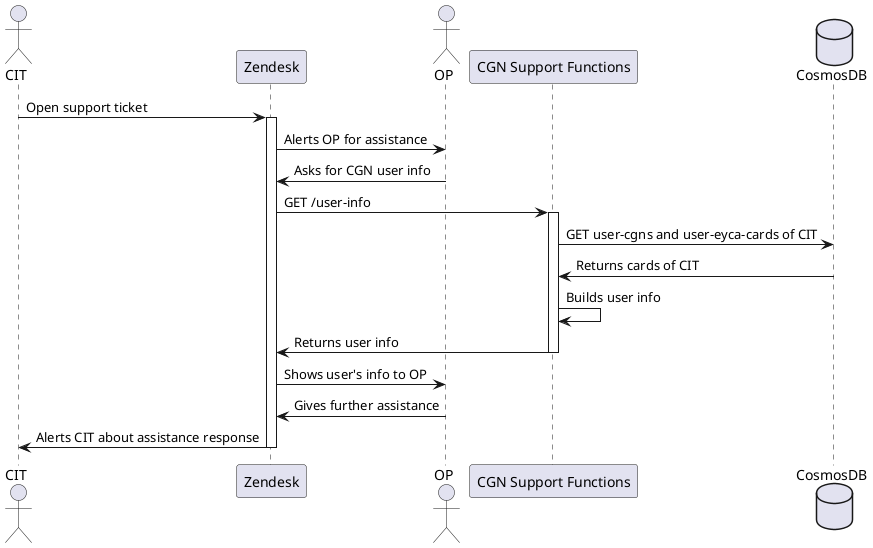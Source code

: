@startuml Sequence conta operatori CGN
actor "CIT" as cit
participant "Zendesk" as zd
actor "OP" as op
participant "CGN Support Functions" as sf
database "CosmosDB" as db

cit -> zd: Open support ticket
activate zd
zd -> op: Alerts OP for assistance
op -> zd: Asks for CGN user info
zd -> sf: GET /user-info
activate sf
sf -> db: GET user-cgns and user-eyca-cards of CIT
db -> sf: Returns cards of CIT
sf -> sf: Builds user info
sf -> zd: Returns user info
deactivate sf
zd -> op: Shows user's info to OP
op -> zd: Gives further assistance
zd -> cit: Alerts CIT about assistance response 
deactivate zd

@enduml